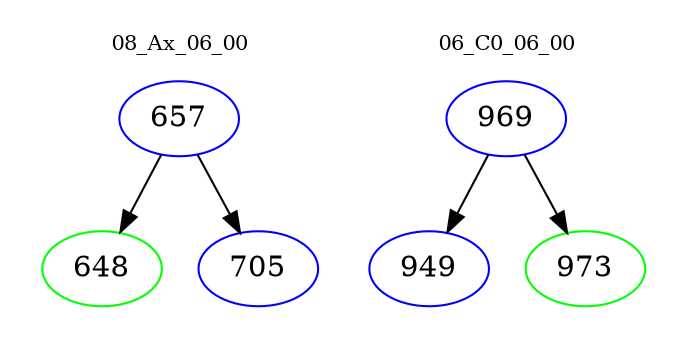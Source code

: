 digraph{
subgraph cluster_0 {
color = white
label = "08_Ax_06_00";
fontsize=10;
T0_657 [label="657", color="blue"]
T0_657 -> T0_648 [color="black"]
T0_648 [label="648", color="green"]
T0_657 -> T0_705 [color="black"]
T0_705 [label="705", color="blue"]
}
subgraph cluster_1 {
color = white
label = "06_C0_06_00";
fontsize=10;
T1_969 [label="969", color="blue"]
T1_969 -> T1_949 [color="black"]
T1_949 [label="949", color="blue"]
T1_969 -> T1_973 [color="black"]
T1_973 [label="973", color="green"]
}
}
